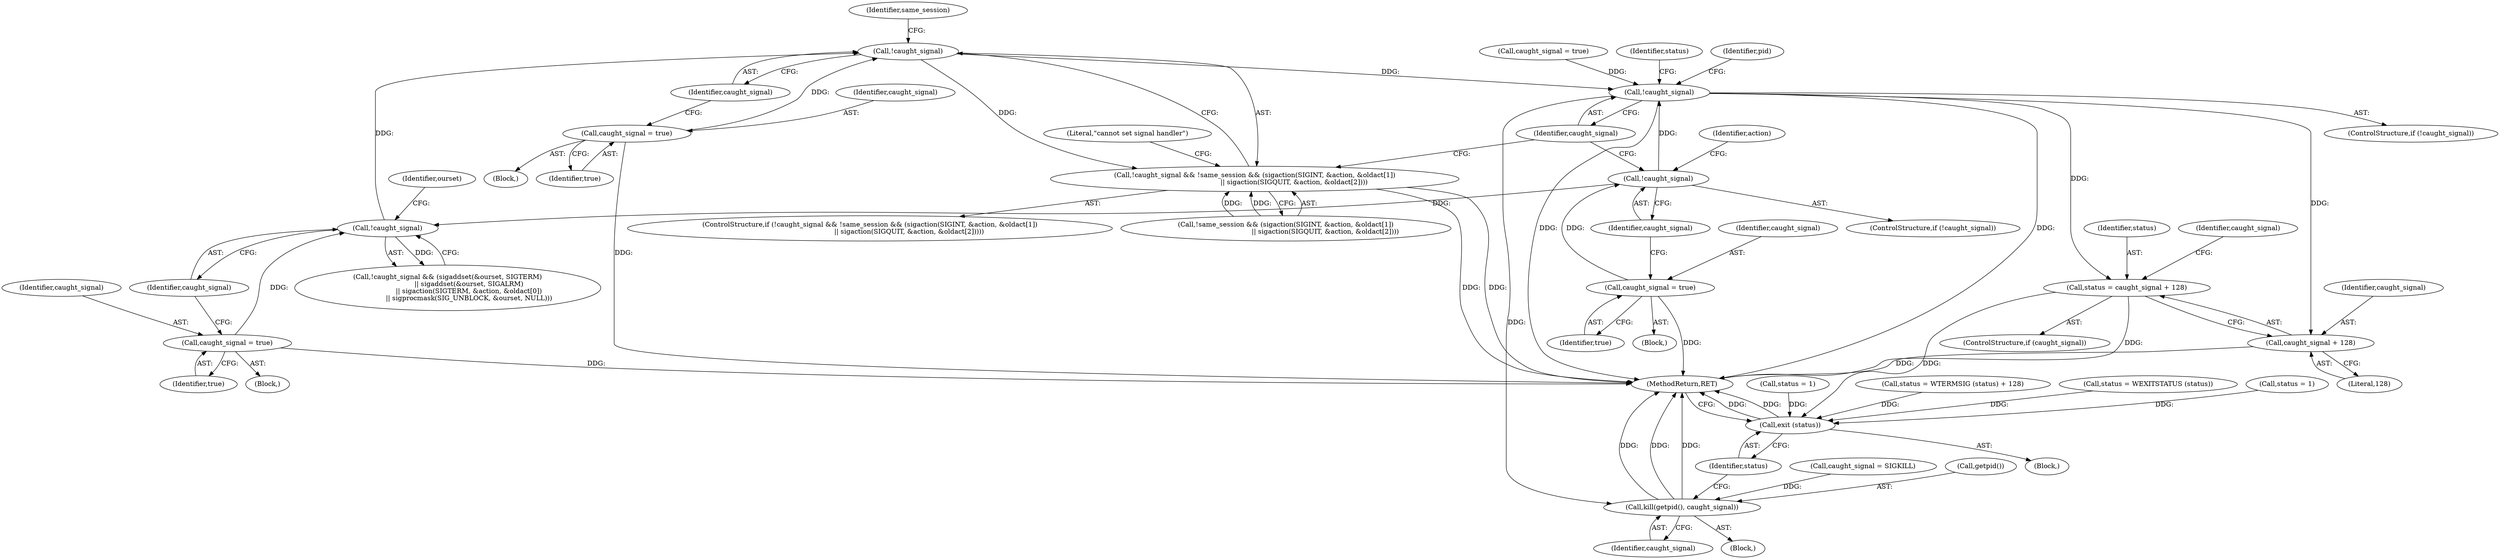 digraph "0_util-linux_dffab154d29a288aa171ff50263ecc8f2e14a891@API" {
"1000272" [label="(Call,!caught_signal)"];
"1000237" [label="(Call,!caught_signal)"];
"1000232" [label="(Call,caught_signal = true)"];
"1000192" [label="(Call,!caught_signal)"];
"1000188" [label="(Call,caught_signal = true)"];
"1000267" [label="(Call,caught_signal = true)"];
"1000271" [label="(Call,!caught_signal && !same_session && (sigaction(SIGINT, &action, &oldact[1])\n                                     || sigaction(SIGQUIT, &action, &oldact[2])))"];
"1000302" [label="(Call,!caught_signal)"];
"1000372" [label="(Call,status = caught_signal + 128)"];
"1000447" [label="(Call,exit (status))"];
"1000374" [label="(Call,caught_signal + 128)"];
"1000444" [label="(Call,kill(getpid(), caught_signal))"];
"1000238" [label="(Identifier,caught_signal)"];
"1000448" [label="(Identifier,status)"];
"1000191" [label="(ControlStructure,if (!caught_signal))"];
"1000302" [label="(Call,!caught_signal)"];
"1000273" [label="(Identifier,caught_signal)"];
"1000270" [label="(ControlStructure,if (!caught_signal && !same_session && (sigaction(SIGINT, &action, &oldact[1])\n                                     || sigaction(SIGQUIT, &action, &oldact[2]))))"];
"1000234" [label="(Identifier,true)"];
"1000444" [label="(Call,kill(getpid(), caught_signal))"];
"1000297" [label="(Literal,\"cannot set signal handler\")"];
"1000193" [label="(Identifier,caught_signal)"];
"1000446" [label="(Identifier,caught_signal)"];
"1000376" [label="(Literal,128)"];
"1000236" [label="(Call,!caught_signal && (sigaddset(&ourset, SIGTERM)\n                    || sigaddset(&ourset, SIGALRM)\n                    || sigaction(SIGTERM, &action, &oldact[0])\n                    || sigprocmask(SIG_UNBLOCK, &ourset, NULL)))"];
"1000198" [label="(Identifier,action)"];
"1000372" [label="(Call,status = caught_signal + 128)"];
"1000303" [label="(Identifier,caught_signal)"];
"1000365" [label="(Call,status = WEXITSTATUS (status))"];
"1000272" [label="(Call,!caught_signal)"];
"1000271" [label="(Call,!caught_signal && !same_session && (sigaction(SIGINT, &action, &oldact[1])\n                                     || sigaction(SIGQUIT, &action, &oldact[2])))"];
"1000269" [label="(Identifier,true)"];
"1000228" [label="(Block,)"];
"1000267" [label="(Call,caught_signal = true)"];
"1000298" [label="(Call,caught_signal = true)"];
"1000189" [label="(Identifier,caught_signal)"];
"1000373" [label="(Identifier,status)"];
"1000399" [label="(Block,)"];
"1000190" [label="(Identifier,true)"];
"1000382" [label="(Call,status = 1)"];
"1000383" [label="(Identifier,status)"];
"1000370" [label="(ControlStructure,if (caught_signal))"];
"1000440" [label="(Call,caught_signal = SIGKILL)"];
"1000188" [label="(Call,caught_signal = true)"];
"1000192" [label="(Call,!caught_signal)"];
"1000263" [label="(Block,)"];
"1000184" [label="(Block,)"];
"1000309" [label="(Identifier,pid)"];
"1000375" [label="(Identifier,caught_signal)"];
"1000386" [label="(Identifier,caught_signal)"];
"1000445" [label="(Call,getpid())"];
"1000447" [label="(Call,exit (status))"];
"1000242" [label="(Identifier,ourset)"];
"1000374" [label="(Call,caught_signal + 128)"];
"1000108" [label="(Block,)"];
"1000237" [label="(Call,!caught_signal)"];
"1000233" [label="(Identifier,caught_signal)"];
"1000276" [label="(Identifier,same_session)"];
"1000301" [label="(ControlStructure,if (!caught_signal))"];
"1000378" [label="(Call,status = 1)"];
"1000268" [label="(Identifier,caught_signal)"];
"1000274" [label="(Call,!same_session && (sigaction(SIGINT, &action, &oldact[1])\n                                     || sigaction(SIGQUIT, &action, &oldact[2])))"];
"1000449" [label="(MethodReturn,RET)"];
"1000358" [label="(Call,status = WTERMSIG (status) + 128)"];
"1000232" [label="(Call,caught_signal = true)"];
"1000272" -> "1000271"  [label="AST: "];
"1000272" -> "1000273"  [label="CFG: "];
"1000273" -> "1000272"  [label="AST: "];
"1000276" -> "1000272"  [label="CFG: "];
"1000271" -> "1000272"  [label="CFG: "];
"1000272" -> "1000271"  [label="DDG: "];
"1000237" -> "1000272"  [label="DDG: "];
"1000267" -> "1000272"  [label="DDG: "];
"1000272" -> "1000302"  [label="DDG: "];
"1000237" -> "1000236"  [label="AST: "];
"1000237" -> "1000238"  [label="CFG: "];
"1000238" -> "1000237"  [label="AST: "];
"1000242" -> "1000237"  [label="CFG: "];
"1000236" -> "1000237"  [label="CFG: "];
"1000237" -> "1000236"  [label="DDG: "];
"1000232" -> "1000237"  [label="DDG: "];
"1000192" -> "1000237"  [label="DDG: "];
"1000232" -> "1000228"  [label="AST: "];
"1000232" -> "1000234"  [label="CFG: "];
"1000233" -> "1000232"  [label="AST: "];
"1000234" -> "1000232"  [label="AST: "];
"1000238" -> "1000232"  [label="CFG: "];
"1000232" -> "1000449"  [label="DDG: "];
"1000192" -> "1000191"  [label="AST: "];
"1000192" -> "1000193"  [label="CFG: "];
"1000193" -> "1000192"  [label="AST: "];
"1000198" -> "1000192"  [label="CFG: "];
"1000303" -> "1000192"  [label="CFG: "];
"1000188" -> "1000192"  [label="DDG: "];
"1000192" -> "1000302"  [label="DDG: "];
"1000188" -> "1000184"  [label="AST: "];
"1000188" -> "1000190"  [label="CFG: "];
"1000189" -> "1000188"  [label="AST: "];
"1000190" -> "1000188"  [label="AST: "];
"1000193" -> "1000188"  [label="CFG: "];
"1000188" -> "1000449"  [label="DDG: "];
"1000267" -> "1000263"  [label="AST: "];
"1000267" -> "1000269"  [label="CFG: "];
"1000268" -> "1000267"  [label="AST: "];
"1000269" -> "1000267"  [label="AST: "];
"1000273" -> "1000267"  [label="CFG: "];
"1000267" -> "1000449"  [label="DDG: "];
"1000271" -> "1000270"  [label="AST: "];
"1000271" -> "1000274"  [label="CFG: "];
"1000274" -> "1000271"  [label="AST: "];
"1000297" -> "1000271"  [label="CFG: "];
"1000303" -> "1000271"  [label="CFG: "];
"1000271" -> "1000449"  [label="DDG: "];
"1000271" -> "1000449"  [label="DDG: "];
"1000274" -> "1000271"  [label="DDG: "];
"1000274" -> "1000271"  [label="DDG: "];
"1000302" -> "1000301"  [label="AST: "];
"1000302" -> "1000303"  [label="CFG: "];
"1000303" -> "1000302"  [label="AST: "];
"1000309" -> "1000302"  [label="CFG: "];
"1000383" -> "1000302"  [label="CFG: "];
"1000302" -> "1000449"  [label="DDG: "];
"1000302" -> "1000449"  [label="DDG: "];
"1000298" -> "1000302"  [label="DDG: "];
"1000302" -> "1000372"  [label="DDG: "];
"1000302" -> "1000374"  [label="DDG: "];
"1000302" -> "1000444"  [label="DDG: "];
"1000372" -> "1000370"  [label="AST: "];
"1000372" -> "1000374"  [label="CFG: "];
"1000373" -> "1000372"  [label="AST: "];
"1000374" -> "1000372"  [label="AST: "];
"1000386" -> "1000372"  [label="CFG: "];
"1000372" -> "1000449"  [label="DDG: "];
"1000372" -> "1000447"  [label="DDG: "];
"1000447" -> "1000108"  [label="AST: "];
"1000447" -> "1000448"  [label="CFG: "];
"1000448" -> "1000447"  [label="AST: "];
"1000449" -> "1000447"  [label="CFG: "];
"1000447" -> "1000449"  [label="DDG: "];
"1000447" -> "1000449"  [label="DDG: "];
"1000382" -> "1000447"  [label="DDG: "];
"1000378" -> "1000447"  [label="DDG: "];
"1000365" -> "1000447"  [label="DDG: "];
"1000358" -> "1000447"  [label="DDG: "];
"1000374" -> "1000376"  [label="CFG: "];
"1000375" -> "1000374"  [label="AST: "];
"1000376" -> "1000374"  [label="AST: "];
"1000374" -> "1000449"  [label="DDG: "];
"1000444" -> "1000399"  [label="AST: "];
"1000444" -> "1000446"  [label="CFG: "];
"1000445" -> "1000444"  [label="AST: "];
"1000446" -> "1000444"  [label="AST: "];
"1000448" -> "1000444"  [label="CFG: "];
"1000444" -> "1000449"  [label="DDG: "];
"1000444" -> "1000449"  [label="DDG: "];
"1000444" -> "1000449"  [label="DDG: "];
"1000440" -> "1000444"  [label="DDG: "];
}
